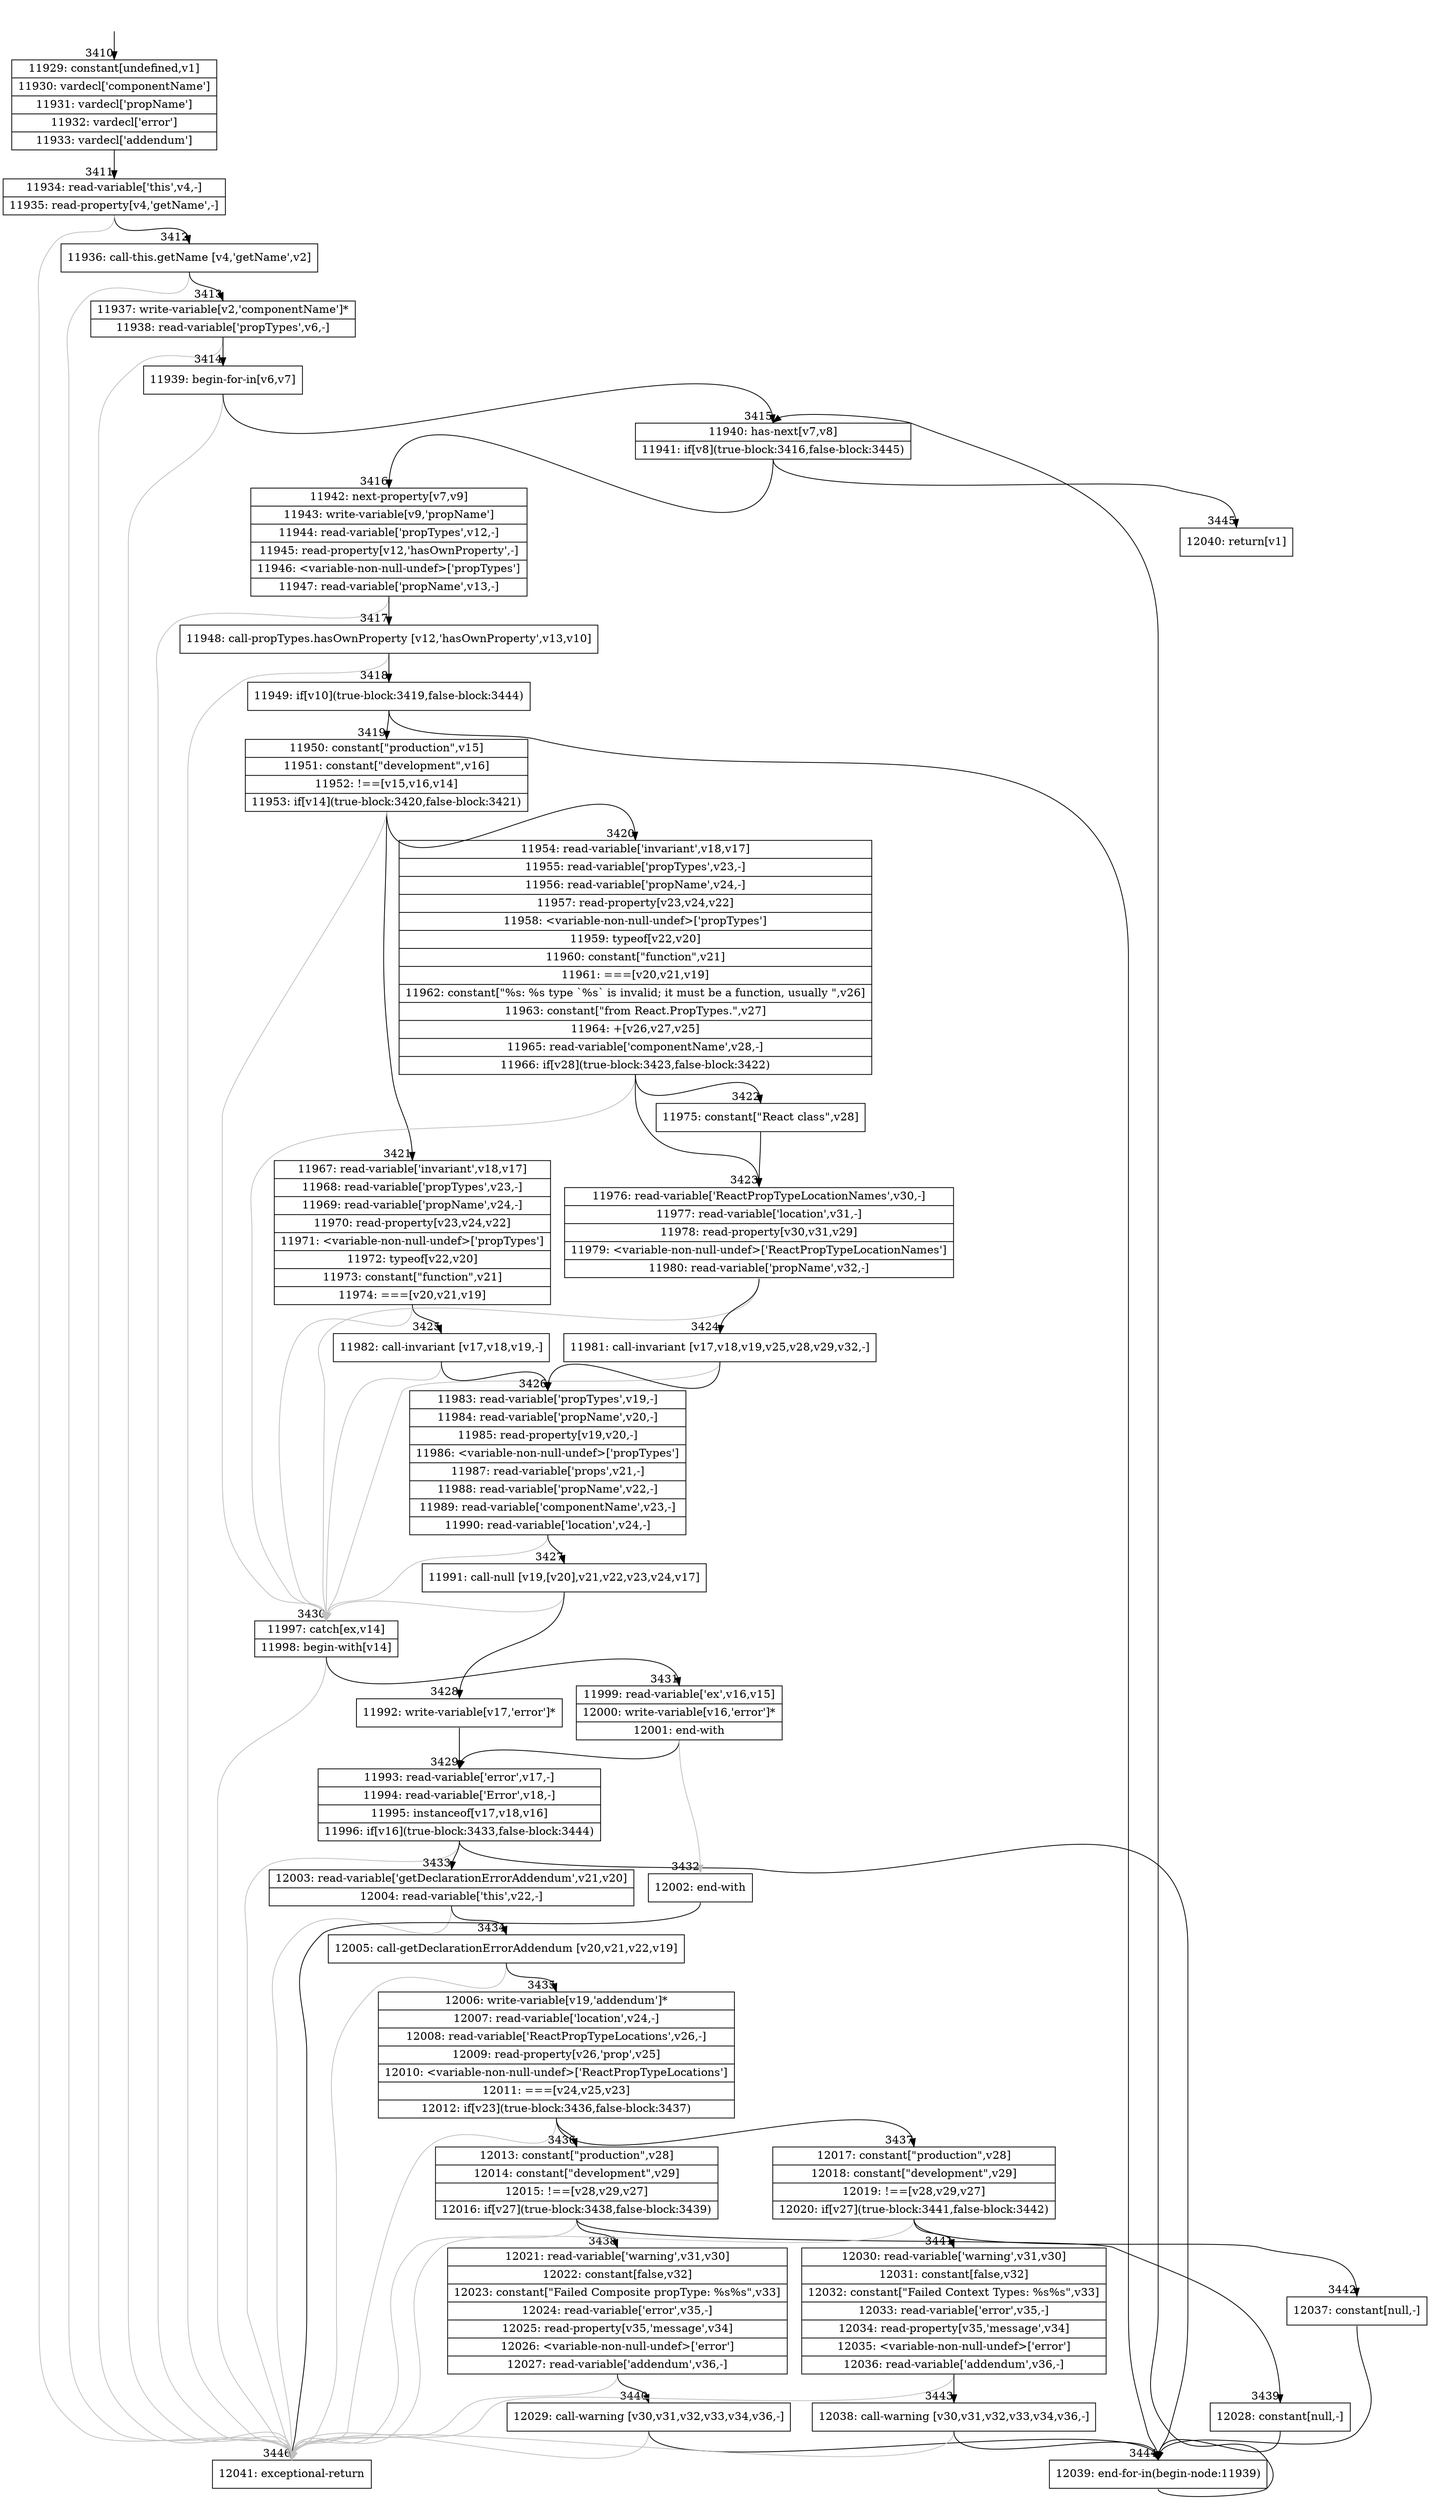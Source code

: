 digraph {
rankdir="TD"
BB_entry241[shape=none,label=""];
BB_entry241 -> BB3410 [tailport=s, headport=n, headlabel="    3410"]
BB3410 [shape=record label="{11929: constant[undefined,v1]|11930: vardecl['componentName']|11931: vardecl['propName']|11932: vardecl['error']|11933: vardecl['addendum']}" ] 
BB3410 -> BB3411 [tailport=s, headport=n, headlabel="      3411"]
BB3411 [shape=record label="{11934: read-variable['this',v4,-]|11935: read-property[v4,'getName',-]}" ] 
BB3411 -> BB3412 [tailport=s, headport=n, headlabel="      3412"]
BB3411 -> BB3446 [tailport=s, headport=n, color=gray, headlabel="      3446"]
BB3412 [shape=record label="{11936: call-this.getName [v4,'getName',v2]}" ] 
BB3412 -> BB3413 [tailport=s, headport=n, headlabel="      3413"]
BB3412 -> BB3446 [tailport=s, headport=n, color=gray]
BB3413 [shape=record label="{11937: write-variable[v2,'componentName']*|11938: read-variable['propTypes',v6,-]}" ] 
BB3413 -> BB3414 [tailport=s, headport=n, headlabel="      3414"]
BB3413 -> BB3446 [tailport=s, headport=n, color=gray]
BB3414 [shape=record label="{11939: begin-for-in[v6,v7]}" ] 
BB3414 -> BB3415 [tailport=s, headport=n, headlabel="      3415"]
BB3414 -> BB3446 [tailport=s, headport=n, color=gray]
BB3415 [shape=record label="{11940: has-next[v7,v8]|11941: if[v8](true-block:3416,false-block:3445)}" ] 
BB3415 -> BB3416 [tailport=s, headport=n, headlabel="      3416"]
BB3415 -> BB3445 [tailport=s, headport=n, headlabel="      3445"]
BB3416 [shape=record label="{11942: next-property[v7,v9]|11943: write-variable[v9,'propName']|11944: read-variable['propTypes',v12,-]|11945: read-property[v12,'hasOwnProperty',-]|11946: \<variable-non-null-undef\>['propTypes']|11947: read-variable['propName',v13,-]}" ] 
BB3416 -> BB3417 [tailport=s, headport=n, headlabel="      3417"]
BB3416 -> BB3446 [tailport=s, headport=n, color=gray]
BB3417 [shape=record label="{11948: call-propTypes.hasOwnProperty [v12,'hasOwnProperty',v13,v10]}" ] 
BB3417 -> BB3418 [tailport=s, headport=n, headlabel="      3418"]
BB3417 -> BB3446 [tailport=s, headport=n, color=gray]
BB3418 [shape=record label="{11949: if[v10](true-block:3419,false-block:3444)}" ] 
BB3418 -> BB3419 [tailport=s, headport=n, headlabel="      3419"]
BB3418 -> BB3444 [tailport=s, headport=n, headlabel="      3444"]
BB3419 [shape=record label="{11950: constant[\"production\",v15]|11951: constant[\"development\",v16]|11952: !==[v15,v16,v14]|11953: if[v14](true-block:3420,false-block:3421)}" ] 
BB3419 -> BB3420 [tailport=s, headport=n, headlabel="      3420"]
BB3419 -> BB3421 [tailport=s, headport=n, headlabel="      3421"]
BB3419 -> BB3430 [tailport=s, headport=n, color=gray, headlabel="      3430"]
BB3420 [shape=record label="{11954: read-variable['invariant',v18,v17]|11955: read-variable['propTypes',v23,-]|11956: read-variable['propName',v24,-]|11957: read-property[v23,v24,v22]|11958: \<variable-non-null-undef\>['propTypes']|11959: typeof[v22,v20]|11960: constant[\"function\",v21]|11961: ===[v20,v21,v19]|11962: constant[\"%s: %s type `%s` is invalid; it must be a function, usually \",v26]|11963: constant[\"from React.PropTypes.\",v27]|11964: +[v26,v27,v25]|11965: read-variable['componentName',v28,-]|11966: if[v28](true-block:3423,false-block:3422)}" ] 
BB3420 -> BB3423 [tailport=s, headport=n, headlabel="      3423"]
BB3420 -> BB3422 [tailport=s, headport=n, headlabel="      3422"]
BB3420 -> BB3430 [tailport=s, headport=n, color=gray]
BB3421 [shape=record label="{11967: read-variable['invariant',v18,v17]|11968: read-variable['propTypes',v23,-]|11969: read-variable['propName',v24,-]|11970: read-property[v23,v24,v22]|11971: \<variable-non-null-undef\>['propTypes']|11972: typeof[v22,v20]|11973: constant[\"function\",v21]|11974: ===[v20,v21,v19]}" ] 
BB3421 -> BB3425 [tailport=s, headport=n, headlabel="      3425"]
BB3421 -> BB3430 [tailport=s, headport=n, color=gray]
BB3422 [shape=record label="{11975: constant[\"React class\",v28]}" ] 
BB3422 -> BB3423 [tailport=s, headport=n]
BB3423 [shape=record label="{11976: read-variable['ReactPropTypeLocationNames',v30,-]|11977: read-variable['location',v31,-]|11978: read-property[v30,v31,v29]|11979: \<variable-non-null-undef\>['ReactPropTypeLocationNames']|11980: read-variable['propName',v32,-]}" ] 
BB3423 -> BB3424 [tailport=s, headport=n, headlabel="      3424"]
BB3423 -> BB3430 [tailport=s, headport=n, color=gray]
BB3424 [shape=record label="{11981: call-invariant [v17,v18,v19,v25,v28,v29,v32,-]}" ] 
BB3424 -> BB3426 [tailport=s, headport=n, headlabel="      3426"]
BB3424 -> BB3430 [tailport=s, headport=n, color=gray]
BB3425 [shape=record label="{11982: call-invariant [v17,v18,v19,-]}" ] 
BB3425 -> BB3426 [tailport=s, headport=n]
BB3425 -> BB3430 [tailport=s, headport=n, color=gray]
BB3426 [shape=record label="{11983: read-variable['propTypes',v19,-]|11984: read-variable['propName',v20,-]|11985: read-property[v19,v20,-]|11986: \<variable-non-null-undef\>['propTypes']|11987: read-variable['props',v21,-]|11988: read-variable['propName',v22,-]|11989: read-variable['componentName',v23,-]|11990: read-variable['location',v24,-]}" ] 
BB3426 -> BB3427 [tailport=s, headport=n, headlabel="      3427"]
BB3426 -> BB3430 [tailport=s, headport=n, color=gray]
BB3427 [shape=record label="{11991: call-null [v19,[v20],v21,v22,v23,v24,v17]}" ] 
BB3427 -> BB3428 [tailport=s, headport=n, headlabel="      3428"]
BB3427 -> BB3430 [tailport=s, headport=n, color=gray]
BB3428 [shape=record label="{11992: write-variable[v17,'error']*}" ] 
BB3428 -> BB3429 [tailport=s, headport=n, headlabel="      3429"]
BB3429 [shape=record label="{11993: read-variable['error',v17,-]|11994: read-variable['Error',v18,-]|11995: instanceof[v17,v18,v16]|11996: if[v16](true-block:3433,false-block:3444)}" ] 
BB3429 -> BB3433 [tailport=s, headport=n, headlabel="      3433"]
BB3429 -> BB3444 [tailport=s, headport=n]
BB3429 -> BB3446 [tailport=s, headport=n, color=gray]
BB3430 [shape=record label="{11997: catch[ex,v14]|11998: begin-with[v14]}" ] 
BB3430 -> BB3431 [tailport=s, headport=n, headlabel="      3431"]
BB3430 -> BB3446 [tailport=s, headport=n, color=gray]
BB3431 [shape=record label="{11999: read-variable['ex',v16,v15]|12000: write-variable[v16,'error']*|12001: end-with}" ] 
BB3431 -> BB3429 [tailport=s, headport=n]
BB3431 -> BB3432 [tailport=s, headport=n, color=gray, headlabel="      3432"]
BB3432 [shape=record label="{12002: end-with}" ] 
BB3432 -> BB3446 [tailport=s, headport=n]
BB3433 [shape=record label="{12003: read-variable['getDeclarationErrorAddendum',v21,v20]|12004: read-variable['this',v22,-]}" ] 
BB3433 -> BB3434 [tailport=s, headport=n, headlabel="      3434"]
BB3433 -> BB3446 [tailport=s, headport=n, color=gray]
BB3434 [shape=record label="{12005: call-getDeclarationErrorAddendum [v20,v21,v22,v19]}" ] 
BB3434 -> BB3435 [tailport=s, headport=n, headlabel="      3435"]
BB3434 -> BB3446 [tailport=s, headport=n, color=gray]
BB3435 [shape=record label="{12006: write-variable[v19,'addendum']*|12007: read-variable['location',v24,-]|12008: read-variable['ReactPropTypeLocations',v26,-]|12009: read-property[v26,'prop',v25]|12010: \<variable-non-null-undef\>['ReactPropTypeLocations']|12011: ===[v24,v25,v23]|12012: if[v23](true-block:3436,false-block:3437)}" ] 
BB3435 -> BB3436 [tailport=s, headport=n, headlabel="      3436"]
BB3435 -> BB3437 [tailport=s, headport=n, headlabel="      3437"]
BB3435 -> BB3446 [tailport=s, headport=n, color=gray]
BB3436 [shape=record label="{12013: constant[\"production\",v28]|12014: constant[\"development\",v29]|12015: !==[v28,v29,v27]|12016: if[v27](true-block:3438,false-block:3439)}" ] 
BB3436 -> BB3438 [tailport=s, headport=n, headlabel="      3438"]
BB3436 -> BB3439 [tailport=s, headport=n, headlabel="      3439"]
BB3436 -> BB3446 [tailport=s, headport=n, color=gray]
BB3437 [shape=record label="{12017: constant[\"production\",v28]|12018: constant[\"development\",v29]|12019: !==[v28,v29,v27]|12020: if[v27](true-block:3441,false-block:3442)}" ] 
BB3437 -> BB3441 [tailport=s, headport=n, headlabel="      3441"]
BB3437 -> BB3442 [tailport=s, headport=n, headlabel="      3442"]
BB3437 -> BB3446 [tailport=s, headport=n, color=gray]
BB3438 [shape=record label="{12021: read-variable['warning',v31,v30]|12022: constant[false,v32]|12023: constant[\"Failed Composite propType: %s%s\",v33]|12024: read-variable['error',v35,-]|12025: read-property[v35,'message',v34]|12026: \<variable-non-null-undef\>['error']|12027: read-variable['addendum',v36,-]}" ] 
BB3438 -> BB3440 [tailport=s, headport=n, headlabel="      3440"]
BB3438 -> BB3446 [tailport=s, headport=n, color=gray]
BB3439 [shape=record label="{12028: constant[null,-]}" ] 
BB3439 -> BB3444 [tailport=s, headport=n]
BB3440 [shape=record label="{12029: call-warning [v30,v31,v32,v33,v34,v36,-]}" ] 
BB3440 -> BB3444 [tailport=s, headport=n]
BB3440 -> BB3446 [tailport=s, headport=n, color=gray]
BB3441 [shape=record label="{12030: read-variable['warning',v31,v30]|12031: constant[false,v32]|12032: constant[\"Failed Context Types: %s%s\",v33]|12033: read-variable['error',v35,-]|12034: read-property[v35,'message',v34]|12035: \<variable-non-null-undef\>['error']|12036: read-variable['addendum',v36,-]}" ] 
BB3441 -> BB3443 [tailport=s, headport=n, headlabel="      3443"]
BB3441 -> BB3446 [tailport=s, headport=n, color=gray]
BB3442 [shape=record label="{12037: constant[null,-]}" ] 
BB3442 -> BB3444 [tailport=s, headport=n]
BB3443 [shape=record label="{12038: call-warning [v30,v31,v32,v33,v34,v36,-]}" ] 
BB3443 -> BB3444 [tailport=s, headport=n]
BB3443 -> BB3446 [tailport=s, headport=n, color=gray]
BB3444 [shape=record label="{12039: end-for-in(begin-node:11939)}" ] 
BB3444 -> BB3415 [tailport=s, headport=n]
BB3445 [shape=record label="{12040: return[v1]}" ] 
BB3446 [shape=record label="{12041: exceptional-return}" ] 
//#$~ 6652
}
